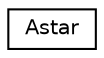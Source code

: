 digraph "Graphical Class Hierarchy"
{
 // LATEX_PDF_SIZE
  edge [fontname="Helvetica",fontsize="10",labelfontname="Helvetica",labelfontsize="10"];
  node [fontname="Helvetica",fontsize="10",shape=record];
  rankdir="LR";
  Node0 [label="Astar",height=0.2,width=0.4,color="black", fillcolor="white", style="filled",URL="$classAstar.html",tooltip=" "];
}
